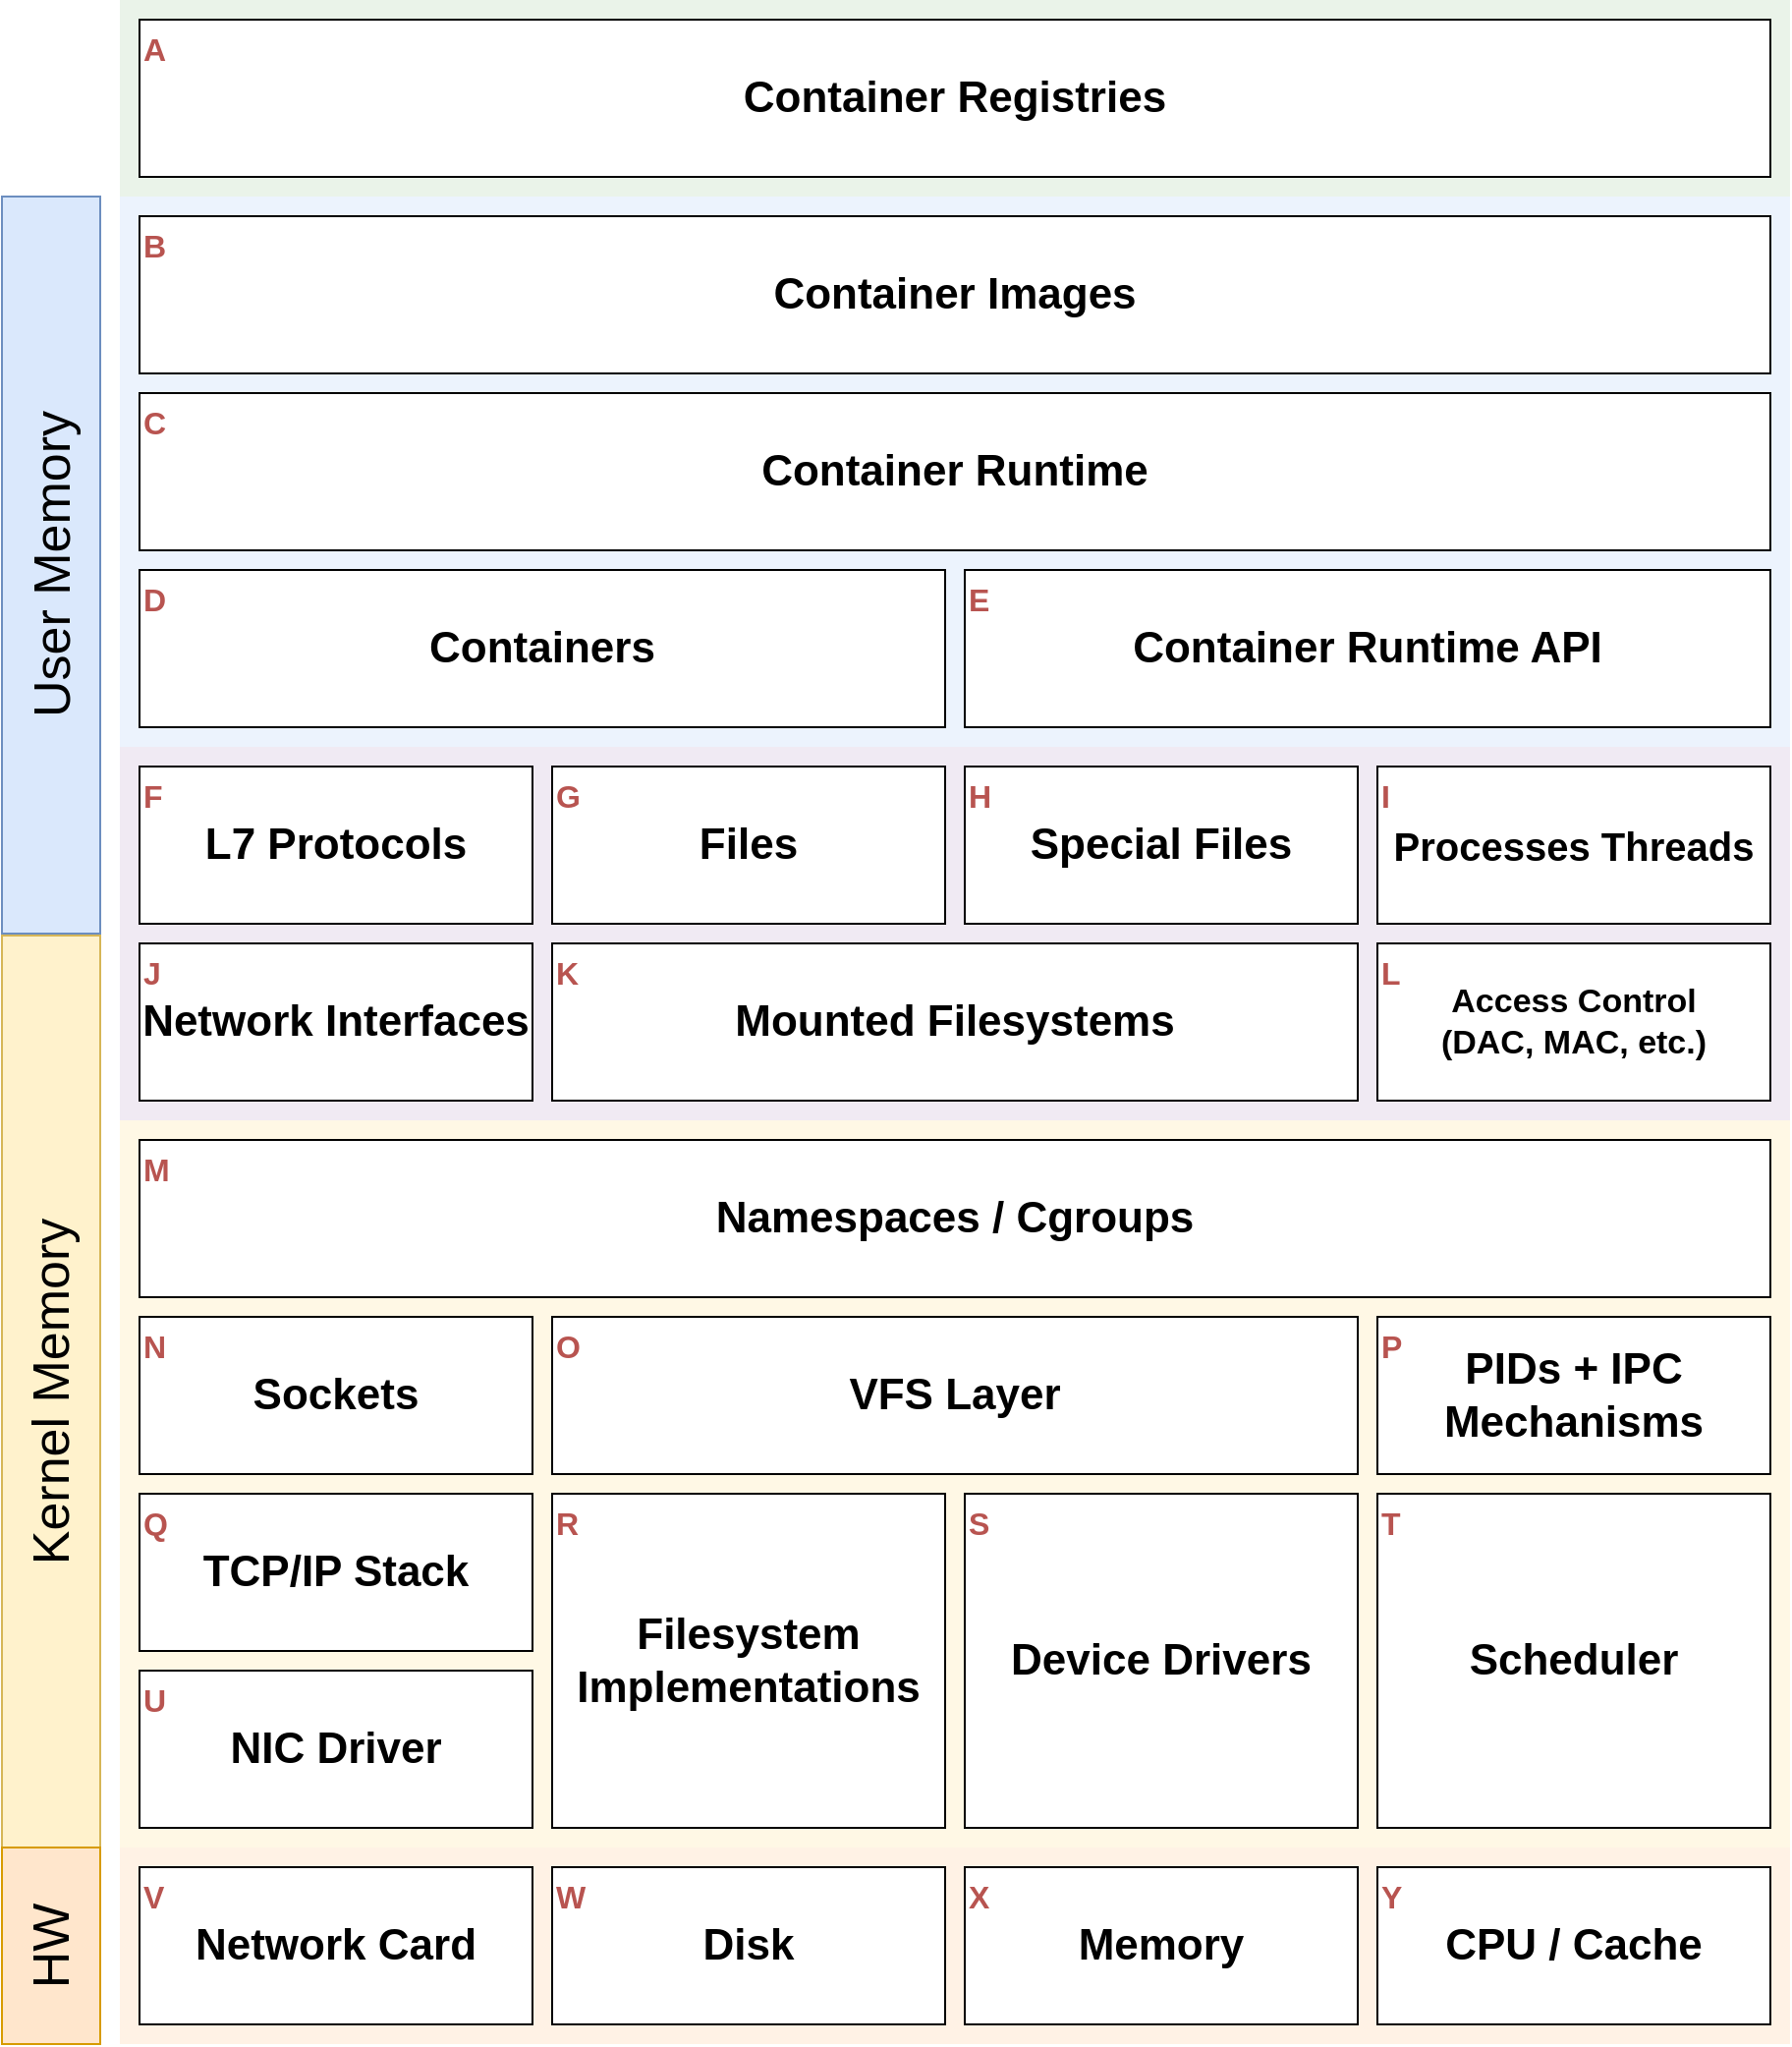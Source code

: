 <mxfile version="19.0.3" type="device"><diagram id="NvDe63J_OZOypiHwj0tI" name="Page-1"><mxGraphModel dx="2303" dy="1323" grid="1" gridSize="10" guides="1" tooltips="1" connect="1" arrows="1" fold="1" page="1" pageScale="1" pageWidth="850" pageHeight="1100" math="0" shadow="0"><root><mxCell id="0"/><mxCell id="1" parent="0"/><mxCell id="sMfxZAHeSW23RDgXS9Ej-45" value="" style="rounded=0;whiteSpace=wrap;html=1;glass=0;comic=0;sketch=0;fontSize=22;fillColor=#d5e8d4;strokeColor=none;opacity=50;connectable=0;allowArrows=0;" parent="1" vertex="1"><mxGeometry x="120" y="30" width="850" height="100" as="geometry"/></mxCell><mxCell id="sMfxZAHeSW23RDgXS9Ej-12" value="" style="rounded=0;whiteSpace=wrap;html=1;glass=0;comic=0;sketch=0;fontSize=22;fillColor=#dae8fc;strokeColor=none;opacity=50;connectable=0;allowArrows=0;" parent="1" vertex="1"><mxGeometry x="120" y="130" width="850" height="280" as="geometry"/></mxCell><mxCell id="ekC-Y903MRdc_zd-h8_r-52" value="" style="rounded=0;whiteSpace=wrap;html=1;glass=0;comic=0;sketch=0;fontSize=22;fillColor=#ffe6cc;strokeColor=none;opacity=50;connectable=0;allowArrows=0;" parent="1" vertex="1"><mxGeometry x="120" y="970" width="850" height="100" as="geometry"/></mxCell><mxCell id="ekC-Y903MRdc_zd-h8_r-51" value="" style="rounded=0;whiteSpace=wrap;html=1;glass=0;comic=0;sketch=0;fontSize=22;fillColor=#e1d5e7;strokeColor=none;opacity=50;connectable=0;allowArrows=0;" parent="1" vertex="1"><mxGeometry x="120" y="410" width="850" height="190" as="geometry"/></mxCell><mxCell id="ekC-Y903MRdc_zd-h8_r-50" value="" style="rounded=0;whiteSpace=wrap;html=1;glass=0;comic=0;sketch=0;fontSize=22;fillColor=#fff2cc;strokeColor=none;opacity=50;connectable=0;allowArrows=0;" parent="1" vertex="1"><mxGeometry x="120" y="600" width="850" height="370" as="geometry"/></mxCell><mxCell id="ekC-Y903MRdc_zd-h8_r-16" value="Sockets" style="rounded=0;whiteSpace=wrap;html=1;glass=0;comic=0;sketch=0;fontSize=22;fontStyle=1;" parent="1" vertex="1"><mxGeometry x="130" y="700" width="200" height="80" as="geometry"/></mxCell><mxCell id="ekC-Y903MRdc_zd-h8_r-17" value="Namespaces / Cgroups" style="rounded=0;whiteSpace=wrap;html=1;glass=0;comic=0;sketch=0;fillColor=default;gradientColor=none;fontSize=22;fontStyle=1" parent="1" vertex="1"><mxGeometry x="130" y="610" width="830" height="80" as="geometry"/></mxCell><mxCell id="ekC-Y903MRdc_zd-h8_r-20" value="Container Runtime" style="rounded=0;whiteSpace=wrap;html=1;glass=0;comic=0;sketch=0;fillColor=default;gradientColor=none;fontSize=22;fontStyle=1" parent="1" vertex="1"><mxGeometry x="130" y="230" width="830" height="80" as="geometry"/></mxCell><mxCell id="ekC-Y903MRdc_zd-h8_r-21" value="Containers" style="rounded=0;whiteSpace=wrap;html=1;glass=0;comic=0;sketch=0;fillColor=default;gradientColor=none;fontSize=22;fontStyle=1" parent="1" vertex="1"><mxGeometry x="130" y="320" width="410" height="80" as="geometry"/></mxCell><mxCell id="ekC-Y903MRdc_zd-h8_r-28" value="Mounted Filesystems" style="rounded=0;whiteSpace=wrap;html=1;glass=0;comic=0;sketch=0;fontSize=22;fontStyle=1;" parent="1" vertex="1"><mxGeometry x="340" y="510" width="410" height="80" as="geometry"/></mxCell><mxCell id="ekC-Y903MRdc_zd-h8_r-32" value="Files" style="rounded=0;whiteSpace=wrap;html=1;glass=0;comic=0;sketch=0;fontSize=22;fontStyle=1;" parent="1" vertex="1"><mxGeometry x="340" y="420" width="200" height="80" as="geometry"/></mxCell><mxCell id="ekC-Y903MRdc_zd-h8_r-33" value="Special Files" style="rounded=0;whiteSpace=wrap;html=1;glass=0;comic=0;sketch=0;fontSize=22;fontStyle=1;" parent="1" vertex="1"><mxGeometry x="550" y="420" width="200" height="80" as="geometry"/></mxCell><mxCell id="ekC-Y903MRdc_zd-h8_r-35" value="VFS Layer" style="rounded=0;whiteSpace=wrap;html=1;glass=0;comic=0;sketch=0;fillColor=default;gradientColor=none;fontSize=22;fontStyle=1" parent="1" vertex="1"><mxGeometry x="340" y="700" width="410" height="80" as="geometry"/></mxCell><mxCell id="ekC-Y903MRdc_zd-h8_r-37" value="Filesystem Implementations" style="rounded=0;whiteSpace=wrap;html=1;glass=0;comic=0;sketch=0;fillColor=default;gradientColor=none;fontSize=22;fontStyle=1" parent="1" vertex="1"><mxGeometry x="340" y="790" width="200" height="170" as="geometry"/></mxCell><mxCell id="ekC-Y903MRdc_zd-h8_r-38" value="TCP/IP Stack" style="rounded=0;whiteSpace=wrap;html=1;glass=0;comic=0;sketch=0;fontSize=22;fontStyle=1;" parent="1" vertex="1"><mxGeometry x="130" y="790" width="200" height="80" as="geometry"/></mxCell><mxCell id="ekC-Y903MRdc_zd-h8_r-39" value="Device Drivers" style="rounded=0;whiteSpace=wrap;html=1;glass=0;comic=0;sketch=0;fillColor=default;gradientColor=none;fontSize=22;fontStyle=1" parent="1" vertex="1"><mxGeometry x="550" y="790" width="200" height="170" as="geometry"/></mxCell><mxCell id="ekC-Y903MRdc_zd-h8_r-42" value="NIC Driver" style="rounded=0;whiteSpace=wrap;html=1;glass=0;comic=0;sketch=0;fontSize=22;fontStyle=1;" parent="1" vertex="1"><mxGeometry x="130" y="880" width="200" height="80" as="geometry"/></mxCell><mxCell id="ekC-Y903MRdc_zd-h8_r-45" value="Disk" style="rounded=0;whiteSpace=wrap;html=1;glass=0;comic=0;sketch=0;fillColor=default;gradientColor=none;fontSize=22;fontStyle=1" parent="1" vertex="1"><mxGeometry x="340" y="980" width="200" height="80" as="geometry"/></mxCell><mxCell id="ekC-Y903MRdc_zd-h8_r-46" value="Network Card" style="rounded=0;whiteSpace=wrap;html=1;glass=0;comic=0;sketch=0;fontSize=22;fontStyle=1;" parent="1" vertex="1"><mxGeometry x="130" y="980" width="200" height="80" as="geometry"/></mxCell><mxCell id="sMfxZAHeSW23RDgXS9Ej-5" value="Memory" style="rounded=0;whiteSpace=wrap;html=1;glass=0;comic=0;sketch=0;fillColor=default;gradientColor=none;fontSize=22;fontStyle=1" parent="1" vertex="1"><mxGeometry x="550" y="980" width="200" height="80" as="geometry"/></mxCell><mxCell id="sMfxZAHeSW23RDgXS9Ej-13" value="User Memory" style="rounded=0;whiteSpace=wrap;html=1;fontSize=26;horizontal=0;fillColor=#dae8fc;strokeColor=#6c8ebf;" parent="1" vertex="1"><mxGeometry x="60" y="130" width="50" height="375" as="geometry"/></mxCell><mxCell id="sMfxZAHeSW23RDgXS9Ej-14" value="Kernel Memory" style="rounded=0;whiteSpace=wrap;html=1;fontSize=26;horizontal=0;fillColor=#fff2cc;strokeColor=#d6b656;" parent="1" vertex="1"><mxGeometry x="60" y="506" width="50" height="464" as="geometry"/></mxCell><mxCell id="sMfxZAHeSW23RDgXS9Ej-16" value="CPU / Cache" style="rounded=0;whiteSpace=wrap;html=1;glass=0;comic=0;sketch=0;fillColor=default;gradientColor=none;fontSize=22;fontStyle=1" parent="1" vertex="1"><mxGeometry x="760" y="980" width="200" height="80" as="geometry"/></mxCell><mxCell id="sMfxZAHeSW23RDgXS9Ej-17" value="Scheduler" style="rounded=0;whiteSpace=wrap;html=1;glass=0;comic=0;sketch=0;fillColor=default;gradientColor=none;fontSize=22;fontStyle=1" parent="1" vertex="1"><mxGeometry x="760" y="790" width="200" height="170" as="geometry"/></mxCell><mxCell id="sMfxZAHeSW23RDgXS9Ej-19" value="PIDs + IPC Mechanisms" style="rounded=0;whiteSpace=wrap;html=1;glass=0;comic=0;sketch=0;fillColor=default;gradientColor=none;fontSize=22;fontStyle=1" parent="1" vertex="1"><mxGeometry x="760" y="700" width="200" height="80" as="geometry"/></mxCell><mxCell id="sMfxZAHeSW23RDgXS9Ej-21" value="Access Control&lt;br&gt;(DAC, MAC, etc.)" style="rounded=0;whiteSpace=wrap;html=1;glass=0;comic=0;sketch=0;fontSize=17;fontStyle=1;verticalAlign=middle;" parent="1" vertex="1"><mxGeometry x="760" y="510" width="200" height="80" as="geometry"/></mxCell><mxCell id="sMfxZAHeSW23RDgXS9Ej-22" value="Processes Threads" style="rounded=0;whiteSpace=wrap;html=1;glass=0;comic=0;sketch=0;fontSize=20;fontStyle=1;" parent="1" vertex="1"><mxGeometry x="760" y="420" width="200" height="80" as="geometry"/></mxCell><mxCell id="sMfxZAHeSW23RDgXS9Ej-32" value="HW" style="rounded=0;whiteSpace=wrap;html=1;fontSize=26;horizontal=0;fillColor=#ffe6cc;strokeColor=#d79b00;" parent="1" vertex="1"><mxGeometry x="60" y="970" width="50" height="100" as="geometry"/></mxCell><mxCell id="sMfxZAHeSW23RDgXS9Ej-35" value="Network Interfaces" style="rounded=0;whiteSpace=wrap;html=1;glass=0;comic=0;sketch=0;fontSize=22;fontStyle=1;" parent="1" vertex="1"><mxGeometry x="130" y="510" width="200" height="80" as="geometry"/></mxCell><mxCell id="sMfxZAHeSW23RDgXS9Ej-36" value="L7 Protocols" style="rounded=0;whiteSpace=wrap;html=1;glass=0;comic=0;sketch=0;fontSize=22;fontStyle=1;" parent="1" vertex="1"><mxGeometry x="130" y="420" width="200" height="80" as="geometry"/></mxCell><mxCell id="sMfxZAHeSW23RDgXS9Ej-38" value="Container Images" style="rounded=0;whiteSpace=wrap;html=1;glass=0;comic=0;sketch=0;fillColor=default;gradientColor=none;fontSize=22;fontStyle=1" parent="1" vertex="1"><mxGeometry x="130" y="140" width="830" height="80" as="geometry"/></mxCell><mxCell id="sMfxZAHeSW23RDgXS9Ej-41" value="Container Registries" style="rounded=0;whiteSpace=wrap;html=1;glass=0;comic=0;sketch=0;fillColor=default;gradientColor=none;fontSize=22;fontStyle=1" parent="1" vertex="1"><mxGeometry x="130" y="40" width="830" height="80" as="geometry"/></mxCell><mxCell id="sMfxZAHeSW23RDgXS9Ej-51" value="Container Runtime API" style="rounded=0;whiteSpace=wrap;html=1;glass=0;comic=0;sketch=0;fillColor=default;gradientColor=none;fontSize=22;fontStyle=1" parent="1" vertex="1"><mxGeometry x="550" y="320" width="410" height="80" as="geometry"/></mxCell><mxCell id="ZLbj5sznVp5AVHI9hBxj-6" value="A" style="text;html=1;strokeColor=none;fillColor=none;align=left;verticalAlign=middle;whiteSpace=wrap;rounded=0;fontSize=16;fontColor=#B85450;fontStyle=1" vertex="1" parent="1"><mxGeometry x="130" y="40" width="70" height="30" as="geometry"/></mxCell><mxCell id="ZLbj5sznVp5AVHI9hBxj-9" value="B" style="text;html=1;strokeColor=none;fillColor=none;align=left;verticalAlign=middle;whiteSpace=wrap;rounded=0;fontSize=16;fontColor=#B85450;fontStyle=1" vertex="1" parent="1"><mxGeometry x="130" y="140" width="70" height="30" as="geometry"/></mxCell><mxCell id="ZLbj5sznVp5AVHI9hBxj-10" value="C" style="text;html=1;strokeColor=none;fillColor=none;align=left;verticalAlign=middle;whiteSpace=wrap;rounded=0;fontSize=16;fontColor=#B85450;fontStyle=1" vertex="1" parent="1"><mxGeometry x="130" y="230" width="70" height="30" as="geometry"/></mxCell><mxCell id="ZLbj5sznVp5AVHI9hBxj-11" value="D" style="text;html=1;strokeColor=none;fillColor=none;align=left;verticalAlign=middle;whiteSpace=wrap;rounded=0;fontSize=16;fontColor=#B85450;fontStyle=1" vertex="1" parent="1"><mxGeometry x="130" y="320" width="70" height="30" as="geometry"/></mxCell><mxCell id="ZLbj5sznVp5AVHI9hBxj-12" value="E" style="text;html=1;strokeColor=none;fillColor=none;align=left;verticalAlign=middle;whiteSpace=wrap;rounded=0;fontSize=16;fontColor=#B85450;fontStyle=1" vertex="1" parent="1"><mxGeometry x="550" y="320" width="70" height="30" as="geometry"/></mxCell><mxCell id="ZLbj5sznVp5AVHI9hBxj-13" value="F" style="text;html=1;strokeColor=none;fillColor=none;align=left;verticalAlign=middle;whiteSpace=wrap;rounded=0;fontSize=16;fontColor=#B85450;fontStyle=1" vertex="1" parent="1"><mxGeometry x="130" y="420" width="70" height="30" as="geometry"/></mxCell><mxCell id="ZLbj5sznVp5AVHI9hBxj-14" value="G" style="text;html=1;strokeColor=none;fillColor=none;align=left;verticalAlign=middle;whiteSpace=wrap;rounded=0;fontSize=16;fontColor=#B85450;fontStyle=1" vertex="1" parent="1"><mxGeometry x="340" y="420" width="70" height="30" as="geometry"/></mxCell><mxCell id="ZLbj5sznVp5AVHI9hBxj-15" value="H" style="text;html=1;strokeColor=none;fillColor=none;align=left;verticalAlign=middle;whiteSpace=wrap;rounded=0;fontSize=16;fontColor=#B85450;fontStyle=1" vertex="1" parent="1"><mxGeometry x="550" y="420" width="70" height="30" as="geometry"/></mxCell><mxCell id="ZLbj5sznVp5AVHI9hBxj-16" value="I" style="text;html=1;strokeColor=none;fillColor=none;align=left;verticalAlign=middle;whiteSpace=wrap;rounded=0;fontSize=16;fontColor=#B85450;fontStyle=1" vertex="1" parent="1"><mxGeometry x="760" y="420" width="70" height="30" as="geometry"/></mxCell><mxCell id="ZLbj5sznVp5AVHI9hBxj-17" value="K" style="text;html=1;strokeColor=none;fillColor=none;align=left;verticalAlign=middle;whiteSpace=wrap;rounded=0;fontSize=16;fontColor=#B85450;fontStyle=1" vertex="1" parent="1"><mxGeometry x="340" y="510" width="70" height="30" as="geometry"/></mxCell><mxCell id="ZLbj5sznVp5AVHI9hBxj-18" value="J" style="text;html=1;strokeColor=none;fillColor=none;align=left;verticalAlign=middle;whiteSpace=wrap;rounded=0;fontSize=16;fontColor=#B85450;fontStyle=1" vertex="1" parent="1"><mxGeometry x="130" y="510" width="70" height="30" as="geometry"/></mxCell><mxCell id="ZLbj5sznVp5AVHI9hBxj-19" value="L" style="text;html=1;strokeColor=none;fillColor=none;align=left;verticalAlign=middle;whiteSpace=wrap;rounded=0;fontSize=16;fontColor=#B85450;fontStyle=1" vertex="1" parent="1"><mxGeometry x="760" y="510" width="70" height="30" as="geometry"/></mxCell><mxCell id="ZLbj5sznVp5AVHI9hBxj-20" value="M" style="text;html=1;strokeColor=none;fillColor=none;align=left;verticalAlign=middle;whiteSpace=wrap;rounded=0;fontSize=16;fontColor=#B85450;fontStyle=1" vertex="1" parent="1"><mxGeometry x="130" y="610" width="70" height="30" as="geometry"/></mxCell><mxCell id="ZLbj5sznVp5AVHI9hBxj-21" value="N" style="text;html=1;strokeColor=none;fillColor=none;align=left;verticalAlign=middle;whiteSpace=wrap;rounded=0;fontSize=16;fontColor=#B85450;fontStyle=1" vertex="1" parent="1"><mxGeometry x="130" y="700" width="70" height="30" as="geometry"/></mxCell><mxCell id="ZLbj5sznVp5AVHI9hBxj-22" value="O" style="text;html=1;strokeColor=none;fillColor=none;align=left;verticalAlign=middle;whiteSpace=wrap;rounded=0;fontSize=16;fontColor=#B85450;fontStyle=1" vertex="1" parent="1"><mxGeometry x="340" y="700" width="70" height="30" as="geometry"/></mxCell><mxCell id="ZLbj5sznVp5AVHI9hBxj-23" value="P" style="text;html=1;strokeColor=none;fillColor=none;align=left;verticalAlign=middle;whiteSpace=wrap;rounded=0;fontSize=16;fontColor=#B85450;fontStyle=1" vertex="1" parent="1"><mxGeometry x="760" y="700" width="70" height="30" as="geometry"/></mxCell><mxCell id="ZLbj5sznVp5AVHI9hBxj-24" value="Q" style="text;html=1;strokeColor=none;fillColor=none;align=left;verticalAlign=middle;whiteSpace=wrap;rounded=0;fontSize=16;fontColor=#B85450;fontStyle=1" vertex="1" parent="1"><mxGeometry x="130" y="790" width="70" height="30" as="geometry"/></mxCell><mxCell id="ZLbj5sznVp5AVHI9hBxj-25" value="R" style="text;html=1;strokeColor=none;fillColor=none;align=left;verticalAlign=middle;whiteSpace=wrap;rounded=0;fontSize=16;fontColor=#B85450;fontStyle=1" vertex="1" parent="1"><mxGeometry x="340" y="790" width="70" height="30" as="geometry"/></mxCell><mxCell id="ZLbj5sznVp5AVHI9hBxj-26" value="S" style="text;html=1;strokeColor=none;fillColor=none;align=left;verticalAlign=middle;whiteSpace=wrap;rounded=0;fontSize=16;fontColor=#B85450;fontStyle=1" vertex="1" parent="1"><mxGeometry x="550" y="790" width="70" height="30" as="geometry"/></mxCell><mxCell id="ZLbj5sznVp5AVHI9hBxj-27" value="T" style="text;html=1;strokeColor=none;fillColor=none;align=left;verticalAlign=middle;whiteSpace=wrap;rounded=0;fontSize=16;fontColor=#B85450;fontStyle=1" vertex="1" parent="1"><mxGeometry x="760" y="790" width="70" height="30" as="geometry"/></mxCell><mxCell id="ZLbj5sznVp5AVHI9hBxj-28" value="U" style="text;html=1;strokeColor=none;fillColor=none;align=left;verticalAlign=middle;whiteSpace=wrap;rounded=0;fontSize=16;fontColor=#B85450;fontStyle=1" vertex="1" parent="1"><mxGeometry x="130" y="880" width="70" height="30" as="geometry"/></mxCell><mxCell id="ZLbj5sznVp5AVHI9hBxj-29" value="V" style="text;html=1;strokeColor=none;fillColor=none;align=left;verticalAlign=middle;whiteSpace=wrap;rounded=0;fontSize=16;fontColor=#B85450;fontStyle=1" vertex="1" parent="1"><mxGeometry x="130" y="980" width="70" height="30" as="geometry"/></mxCell><mxCell id="ZLbj5sznVp5AVHI9hBxj-30" value="W" style="text;html=1;strokeColor=none;fillColor=none;align=left;verticalAlign=middle;whiteSpace=wrap;rounded=0;fontSize=16;fontColor=#B85450;fontStyle=1" vertex="1" parent="1"><mxGeometry x="340" y="980" width="70" height="30" as="geometry"/></mxCell><mxCell id="ZLbj5sznVp5AVHI9hBxj-31" value="X" style="text;html=1;strokeColor=none;fillColor=none;align=left;verticalAlign=middle;whiteSpace=wrap;rounded=0;fontSize=16;fontColor=#B85450;fontStyle=1" vertex="1" parent="1"><mxGeometry x="550" y="980" width="70" height="30" as="geometry"/></mxCell><mxCell id="ZLbj5sznVp5AVHI9hBxj-32" value="Y" style="text;html=1;strokeColor=none;fillColor=none;align=left;verticalAlign=middle;whiteSpace=wrap;rounded=0;fontSize=16;fontColor=#B85450;fontStyle=1" vertex="1" parent="1"><mxGeometry x="760" y="980" width="70" height="30" as="geometry"/></mxCell></root></mxGraphModel></diagram></mxfile>